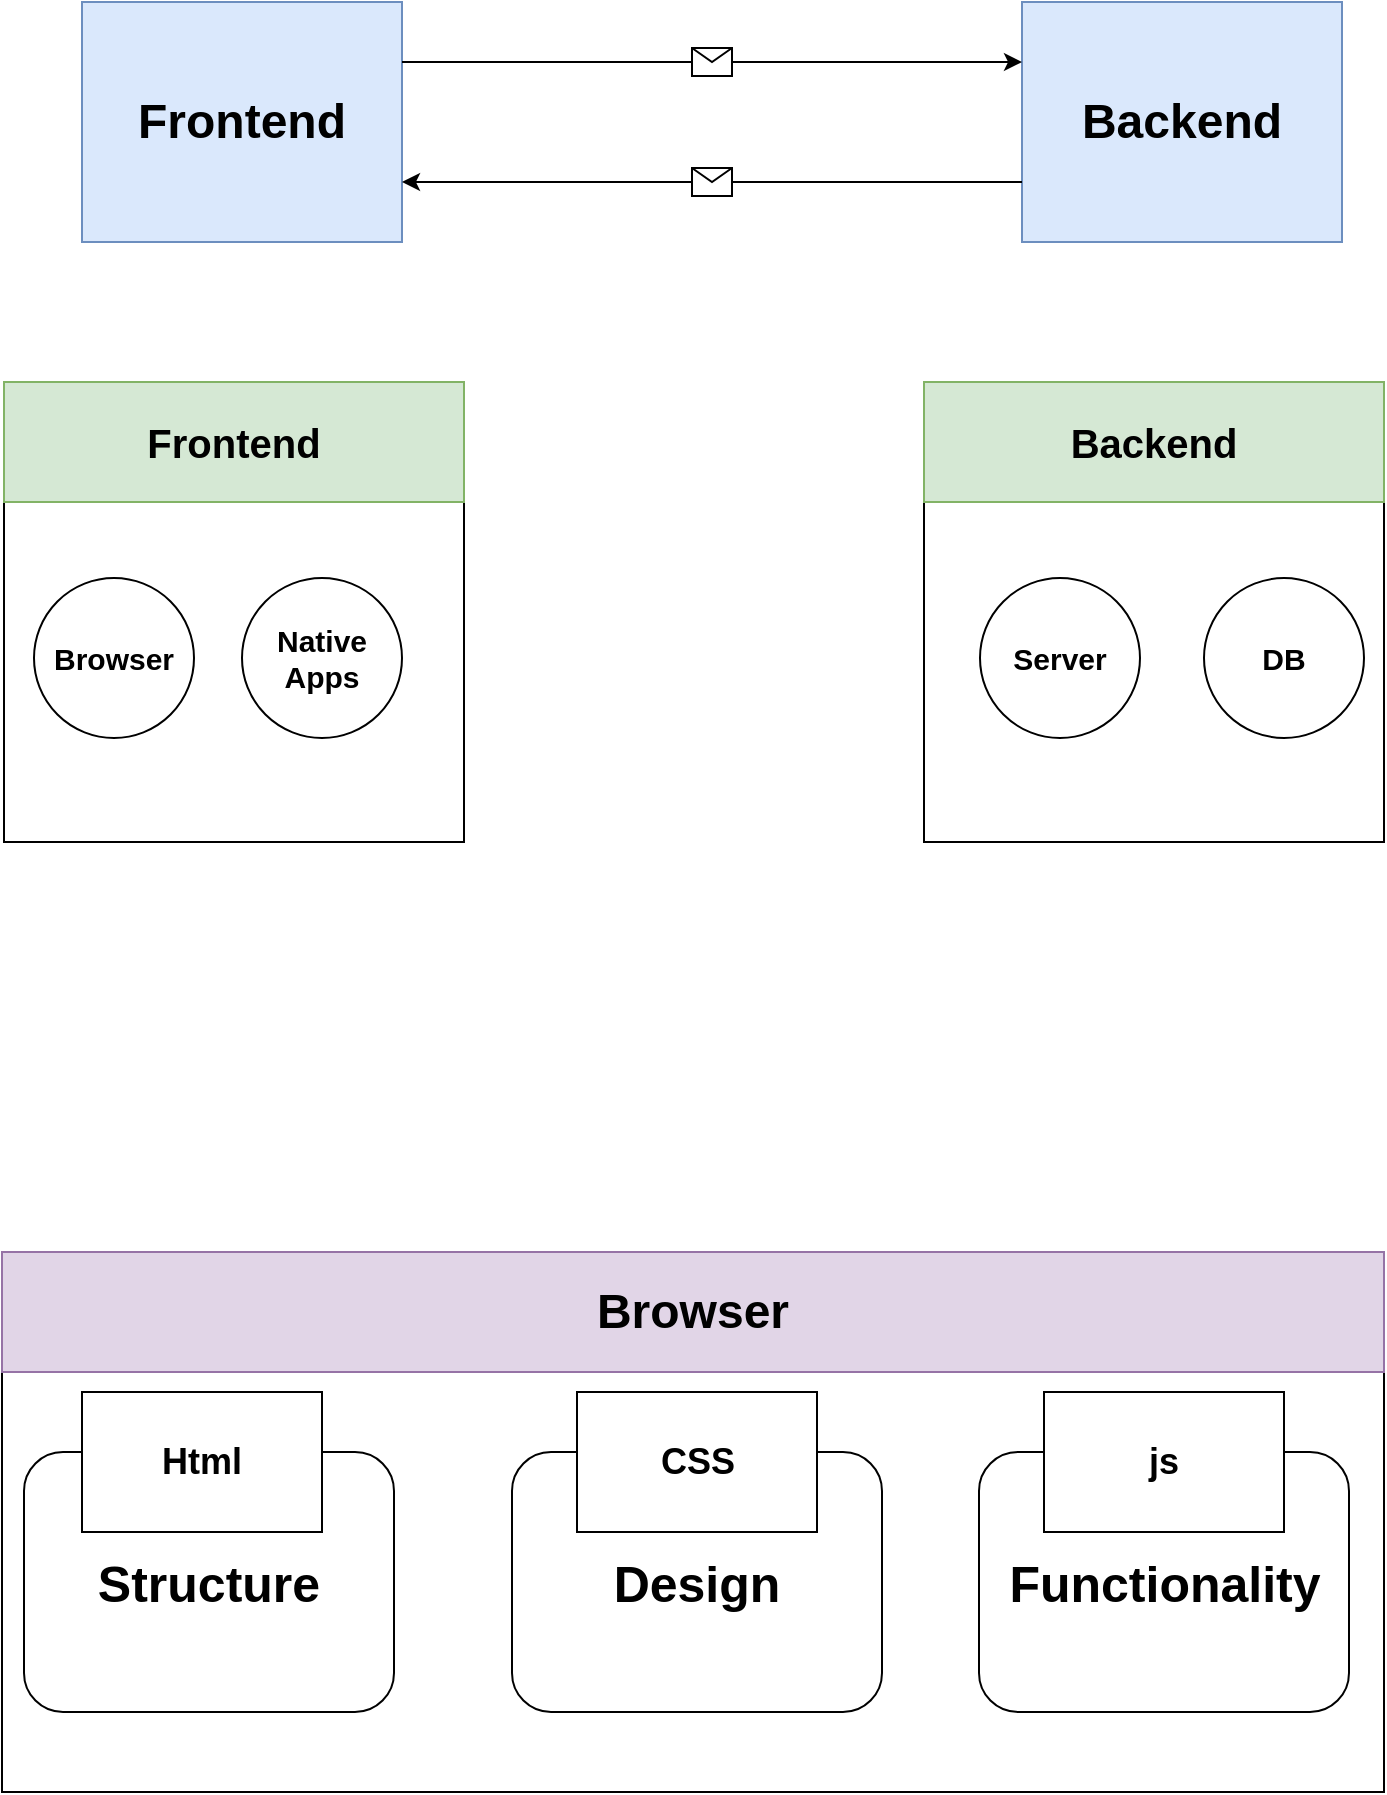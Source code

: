 <mxfile version="17.2.4" type="device" pages="3"><diagram id="GMhgrVNmOrOj6qQ5eGPo" name="basic-web"><mxGraphModel dx="1422" dy="762" grid="1" gridSize="10" guides="1" tooltips="1" connect="1" arrows="1" fold="1" page="1" pageScale="1" pageWidth="827" pageHeight="1169" math="0" shadow="0"><root><mxCell id="0"/><mxCell id="1" parent="0"/><mxCell id="tkMfuz7GDCWnp1PFeypy-1" value="&lt;font style=&quot;font-size: 24px&quot;&gt;&lt;b&gt;Backend&lt;/b&gt;&lt;/font&gt;" style="rounded=0;whiteSpace=wrap;html=1;fillColor=#dae8fc;strokeColor=#6c8ebf;" parent="1" vertex="1"><mxGeometry x="569" y="90" width="160" height="120" as="geometry"/></mxCell><mxCell id="tkMfuz7GDCWnp1PFeypy-2" value="&lt;font style=&quot;font-size: 24px&quot;&gt;&lt;b&gt;Frontend&lt;/b&gt;&lt;/font&gt;" style="rounded=0;whiteSpace=wrap;html=1;fillColor=#dae8fc;strokeColor=#6c8ebf;" parent="1" vertex="1"><mxGeometry x="99" y="90" width="160" height="120" as="geometry"/></mxCell><mxCell id="tkMfuz7GDCWnp1PFeypy-3" value="" style="endArrow=classic;html=1;exitX=1;exitY=0.25;exitDx=0;exitDy=0;entryX=0;entryY=0.25;entryDx=0;entryDy=0;" parent="1" source="tkMfuz7GDCWnp1PFeypy-2" target="tkMfuz7GDCWnp1PFeypy-1" edge="1"><mxGeometry relative="1" as="geometry"><mxPoint x="309" y="100" as="sourcePoint"/><mxPoint x="409" y="100" as="targetPoint"/></mxGeometry></mxCell><mxCell id="tkMfuz7GDCWnp1PFeypy-4" value="" style="shape=message;html=1;outlineConnect=0;" parent="tkMfuz7GDCWnp1PFeypy-3" vertex="1"><mxGeometry width="20" height="14" relative="1" as="geometry"><mxPoint x="-10" y="-7" as="offset"/></mxGeometry></mxCell><mxCell id="tkMfuz7GDCWnp1PFeypy-5" value="" style="endArrow=classic;html=1;entryX=1;entryY=0.75;entryDx=0;entryDy=0;exitX=0;exitY=0.75;exitDx=0;exitDy=0;" parent="1" source="tkMfuz7GDCWnp1PFeypy-1" target="tkMfuz7GDCWnp1PFeypy-2" edge="1"><mxGeometry relative="1" as="geometry"><mxPoint x="349" y="90" as="sourcePoint"/><mxPoint x="449" y="90" as="targetPoint"/></mxGeometry></mxCell><mxCell id="tkMfuz7GDCWnp1PFeypy-6" value="" style="shape=message;html=1;outlineConnect=0;" parent="tkMfuz7GDCWnp1PFeypy-5" vertex="1"><mxGeometry width="20" height="14" relative="1" as="geometry"><mxPoint x="-10" y="-7" as="offset"/></mxGeometry></mxCell><mxCell id="tkMfuz7GDCWnp1PFeypy-8" value="" style="whiteSpace=wrap;html=1;aspect=fixed;" parent="1" vertex="1"><mxGeometry x="60" y="280" width="230" height="230" as="geometry"/></mxCell><mxCell id="tkMfuz7GDCWnp1PFeypy-9" value="&lt;font style=&quot;font-size: 20px&quot;&gt;&lt;b&gt;Frontend&lt;/b&gt;&lt;/font&gt;" style="rounded=0;whiteSpace=wrap;html=1;fillColor=#d5e8d4;strokeColor=#82b366;" parent="1" vertex="1"><mxGeometry x="60" y="280" width="230" height="60" as="geometry"/></mxCell><mxCell id="tkMfuz7GDCWnp1PFeypy-10" value="&lt;font style=&quot;font-size: 15px&quot;&gt;&lt;b&gt;Browser&lt;/b&gt;&lt;/font&gt;" style="ellipse;whiteSpace=wrap;html=1;aspect=fixed;" parent="1" vertex="1"><mxGeometry x="75" y="378" width="80" height="80" as="geometry"/></mxCell><mxCell id="tkMfuz7GDCWnp1PFeypy-11" value="&lt;font style=&quot;font-size: 15px&quot;&gt;&lt;b&gt;Native Apps&lt;/b&gt;&lt;/font&gt;" style="ellipse;whiteSpace=wrap;html=1;aspect=fixed;" parent="1" vertex="1"><mxGeometry x="179" y="378" width="80" height="80" as="geometry"/></mxCell><mxCell id="tkMfuz7GDCWnp1PFeypy-12" value="" style="whiteSpace=wrap;html=1;aspect=fixed;" parent="1" vertex="1"><mxGeometry x="520" y="280" width="230" height="230" as="geometry"/></mxCell><mxCell id="tkMfuz7GDCWnp1PFeypy-13" value="&lt;font style=&quot;font-size: 20px&quot;&gt;&lt;b&gt;Backend&lt;/b&gt;&lt;/font&gt;" style="rounded=0;whiteSpace=wrap;html=1;fillColor=#d5e8d4;strokeColor=#82b366;" parent="1" vertex="1"><mxGeometry x="520" y="280" width="230" height="60" as="geometry"/></mxCell><mxCell id="tkMfuz7GDCWnp1PFeypy-14" value="&lt;font style=&quot;font-size: 15px&quot;&gt;&lt;b&gt;Server&lt;/b&gt;&lt;/font&gt;" style="ellipse;whiteSpace=wrap;html=1;aspect=fixed;" parent="1" vertex="1"><mxGeometry x="548" y="378" width="80" height="80" as="geometry"/></mxCell><mxCell id="tkMfuz7GDCWnp1PFeypy-15" value="&lt;font style=&quot;font-size: 15px&quot;&gt;&lt;b&gt;DB&lt;/b&gt;&lt;/font&gt;" style="ellipse;whiteSpace=wrap;html=1;aspect=fixed;" parent="1" vertex="1"><mxGeometry x="660" y="378" width="80" height="80" as="geometry"/></mxCell><mxCell id="tkMfuz7GDCWnp1PFeypy-16" value="" style="rounded=0;whiteSpace=wrap;html=1;" parent="1" vertex="1"><mxGeometry x="59" y="715" width="691" height="270" as="geometry"/></mxCell><mxCell id="tkMfuz7GDCWnp1PFeypy-17" value="&lt;font style=&quot;font-size: 24px&quot;&gt;&lt;b&gt;Browser&lt;/b&gt;&lt;/font&gt;" style="rounded=0;whiteSpace=wrap;html=1;fillColor=#e1d5e7;strokeColor=#9673a6;" parent="1" vertex="1"><mxGeometry x="59" y="715" width="691" height="60" as="geometry"/></mxCell><mxCell id="tkMfuz7GDCWnp1PFeypy-18" value="&lt;font size=&quot;1&quot;&gt;&lt;b style=&quot;font-size: 25px&quot;&gt;Structure&lt;/b&gt;&lt;/font&gt;" style="rounded=1;whiteSpace=wrap;html=1;" parent="1" vertex="1"><mxGeometry x="70" y="815" width="185" height="130" as="geometry"/></mxCell><mxCell id="tkMfuz7GDCWnp1PFeypy-19" value="&lt;b style=&quot;font-size: 25px&quot;&gt;Design&lt;/b&gt;" style="rounded=1;whiteSpace=wrap;html=1;" parent="1" vertex="1"><mxGeometry x="314" y="815" width="185" height="130" as="geometry"/></mxCell><mxCell id="tkMfuz7GDCWnp1PFeypy-20" value="&lt;font style=&quot;font-size: 25px&quot;&gt;&lt;b&gt;Functionality&lt;/b&gt;&lt;/font&gt;" style="rounded=1;whiteSpace=wrap;html=1;" parent="1" vertex="1"><mxGeometry x="547.5" y="815" width="185" height="130" as="geometry"/></mxCell><mxCell id="tkMfuz7GDCWnp1PFeypy-21" value="&lt;font size=&quot;1&quot;&gt;&lt;b style=&quot;font-size: 18px&quot;&gt;Html&lt;/b&gt;&lt;/font&gt;" style="rounded=0;whiteSpace=wrap;html=1;" parent="1" vertex="1"><mxGeometry x="99" y="785" width="120" height="70" as="geometry"/></mxCell><mxCell id="tkMfuz7GDCWnp1PFeypy-22" value="&lt;font size=&quot;1&quot;&gt;&lt;b style=&quot;font-size: 18px&quot;&gt;CSS&lt;/b&gt;&lt;/font&gt;" style="rounded=0;whiteSpace=wrap;html=1;" parent="1" vertex="1"><mxGeometry x="346.5" y="785" width="120" height="70" as="geometry"/></mxCell><mxCell id="tkMfuz7GDCWnp1PFeypy-23" value="&lt;font style=&quot;font-size: 18px&quot;&gt;&lt;b&gt;js&lt;/b&gt;&lt;/font&gt;" style="rounded=0;whiteSpace=wrap;html=1;" parent="1" vertex="1"><mxGeometry x="580" y="785" width="120" height="70" as="geometry"/></mxCell></root></mxGraphModel></diagram><diagram id="OmiAlilqlOqkgxDOGH0F" name="css selectors"><mxGraphModel dx="1422" dy="762" grid="1" gridSize="10" guides="1" tooltips="1" connect="1" arrows="1" fold="1" page="1" pageScale="1" pageWidth="827" pageHeight="1169" math="0" shadow="0"><root><mxCell id="0"/><mxCell id="1" parent="0"/><mxCell id="qujNHqvDcfvkZwU3bXPZ-21" value="" style="group" vertex="1" connectable="0" parent="1"><mxGeometry x="134" y="90" width="560" height="220" as="geometry"/></mxCell><mxCell id="qujNHqvDcfvkZwU3bXPZ-11" value="" style="group" vertex="1" connectable="0" parent="qujNHqvDcfvkZwU3bXPZ-21"><mxGeometry width="160" height="220" as="geometry"/></mxCell><mxCell id="qujNHqvDcfvkZwU3bXPZ-4" value="" style="group" vertex="1" connectable="0" parent="qujNHqvDcfvkZwU3bXPZ-11"><mxGeometry y="40" width="160" height="180" as="geometry"/></mxCell><mxCell id="qujNHqvDcfvkZwU3bXPZ-1" value="&lt;font style=&quot;font-size: 19px;&quot;&gt;button&lt;/font&gt;" style="rounded=0;whiteSpace=wrap;html=1;fillColor=#dae8fc;strokeColor=#6c8ebf;fontStyle=1;fontSize=19;" vertex="1" parent="qujNHqvDcfvkZwU3bXPZ-4"><mxGeometry width="160" height="60" as="geometry"/></mxCell><mxCell id="qujNHqvDcfvkZwU3bXPZ-2" value="&lt;span style=&quot;font-size: 19px;&quot;&gt;.class-name&lt;/span&gt;" style="rounded=0;whiteSpace=wrap;html=1;fillColor=#dae8fc;strokeColor=#6c8ebf;fontStyle=1;fontSize=19;" vertex="1" parent="qujNHqvDcfvkZwU3bXPZ-4"><mxGeometry y="60" width="160" height="60" as="geometry"/></mxCell><mxCell id="qujNHqvDcfvkZwU3bXPZ-3" value="&lt;span style=&quot;font-size: 19px;&quot;&gt;#id-name&lt;/span&gt;" style="rounded=0;whiteSpace=wrap;html=1;fillColor=#dae8fc;strokeColor=#6c8ebf;fontStyle=1;fontSize=19;" vertex="1" parent="qujNHqvDcfvkZwU3bXPZ-4"><mxGeometry y="120" width="160" height="60" as="geometry"/></mxCell><mxCell id="qujNHqvDcfvkZwU3bXPZ-5" value="&lt;font style=&quot;font-size: 23px&quot;&gt;CSS Selector&lt;/font&gt;" style="text;html=1;strokeColor=none;fillColor=none;align=center;verticalAlign=middle;whiteSpace=wrap;rounded=0;" vertex="1" parent="qujNHqvDcfvkZwU3bXPZ-11"><mxGeometry x="10" width="150" height="30" as="geometry"/></mxCell><mxCell id="qujNHqvDcfvkZwU3bXPZ-12" value="" style="group" vertex="1" connectable="0" parent="qujNHqvDcfvkZwU3bXPZ-21"><mxGeometry x="400" width="160" height="220" as="geometry"/></mxCell><mxCell id="qujNHqvDcfvkZwU3bXPZ-13" value="" style="group" vertex="1" connectable="0" parent="qujNHqvDcfvkZwU3bXPZ-12"><mxGeometry y="40" width="160" height="180" as="geometry"/></mxCell><mxCell id="qujNHqvDcfvkZwU3bXPZ-14" value="&lt;span style=&quot;font-size: 16px;&quot;&gt;button&lt;/span&gt;" style="rounded=0;whiteSpace=wrap;html=1;fontSize=16;fontStyle=1;fillColor=#f5f5f5;strokeColor=#666666;fontColor=#333333;" vertex="1" parent="qujNHqvDcfvkZwU3bXPZ-13"><mxGeometry width="160" height="60" as="geometry"/></mxCell><mxCell id="qujNHqvDcfvkZwU3bXPZ-15" value="&lt;span style=&quot;font-size: 16px;&quot;&gt;class=&quot;class-name&quot;&lt;/span&gt;" style="rounded=0;whiteSpace=wrap;html=1;fontSize=16;fontStyle=1;fillColor=#f5f5f5;strokeColor=#666666;fontColor=#333333;" vertex="1" parent="qujNHqvDcfvkZwU3bXPZ-13"><mxGeometry y="60" width="160" height="60" as="geometry"/></mxCell><mxCell id="qujNHqvDcfvkZwU3bXPZ-16" value="&lt;span style=&quot;font-size: 16px;&quot;&gt;id=&quot;id-name&quot;&lt;/span&gt;" style="rounded=0;whiteSpace=wrap;html=1;fontSize=16;fontStyle=1;fillColor=#f5f5f5;strokeColor=#666666;fontColor=#333333;" vertex="1" parent="qujNHqvDcfvkZwU3bXPZ-13"><mxGeometry y="120" width="160" height="60" as="geometry"/></mxCell><mxCell id="qujNHqvDcfvkZwU3bXPZ-17" value="&lt;font style=&quot;font-size: 23px&quot;&gt;HTML&lt;/font&gt;" style="text;html=1;strokeColor=none;fillColor=none;align=center;verticalAlign=middle;whiteSpace=wrap;rounded=0;" vertex="1" parent="qujNHqvDcfvkZwU3bXPZ-12"><mxGeometry x="50" width="60" height="30" as="geometry"/></mxCell><mxCell id="qujNHqvDcfvkZwU3bXPZ-18" style="edgeStyle=orthogonalEdgeStyle;rounded=0;orthogonalLoop=1;jettySize=auto;html=1;fontSize=23;" edge="1" parent="qujNHqvDcfvkZwU3bXPZ-21" source="qujNHqvDcfvkZwU3bXPZ-1" target="qujNHqvDcfvkZwU3bXPZ-14"><mxGeometry relative="1" as="geometry"/></mxCell><mxCell id="qujNHqvDcfvkZwU3bXPZ-19" style="edgeStyle=orthogonalEdgeStyle;rounded=0;orthogonalLoop=1;jettySize=auto;html=1;fontSize=23;" edge="1" parent="qujNHqvDcfvkZwU3bXPZ-21" source="qujNHqvDcfvkZwU3bXPZ-2" target="qujNHqvDcfvkZwU3bXPZ-15"><mxGeometry relative="1" as="geometry"/></mxCell><mxCell id="qujNHqvDcfvkZwU3bXPZ-20" style="edgeStyle=orthogonalEdgeStyle;rounded=0;orthogonalLoop=1;jettySize=auto;html=1;entryX=0;entryY=0.5;entryDx=0;entryDy=0;fontSize=23;" edge="1" parent="qujNHqvDcfvkZwU3bXPZ-21" source="qujNHqvDcfvkZwU3bXPZ-3" target="qujNHqvDcfvkZwU3bXPZ-16"><mxGeometry relative="1" as="geometry"/></mxCell><mxCell id="qujNHqvDcfvkZwU3bXPZ-22" value="Element" style="text;html=1;strokeColor=none;fillColor=none;align=center;verticalAlign=middle;whiteSpace=wrap;rounded=0;fontSize=18;fontStyle=1" vertex="1" parent="qujNHqvDcfvkZwU3bXPZ-21"><mxGeometry x="236" y="40" width="60" height="30" as="geometry"/></mxCell><mxCell id="qujNHqvDcfvkZwU3bXPZ-26" value="Id" style="text;html=1;strokeColor=none;fillColor=none;align=center;verticalAlign=middle;whiteSpace=wrap;rounded=0;fontSize=18;fontStyle=1" vertex="1" parent="qujNHqvDcfvkZwU3bXPZ-21"><mxGeometry x="236" y="160" width="60" height="30" as="geometry"/></mxCell><mxCell id="qujNHqvDcfvkZwU3bXPZ-23" value="Class" style="text;html=1;strokeColor=none;fillColor=none;align=center;verticalAlign=middle;whiteSpace=wrap;rounded=0;fontSize=18;fontStyle=1" vertex="1" parent="1"><mxGeometry x="371" y="195" width="60" height="30" as="geometry"/></mxCell><mxCell id="qujNHqvDcfvkZwU3bXPZ-28" value="" style="group" vertex="1" connectable="0" parent="1"><mxGeometry x="540" y="508" width="160" height="220" as="geometry"/></mxCell><mxCell id="qujNHqvDcfvkZwU3bXPZ-29" value="" style="group;fillColor=#f5f5f5;strokeColor=#666666;fontColor=#333333;" vertex="1" connectable="0" parent="qujNHqvDcfvkZwU3bXPZ-28"><mxGeometry y="40" width="160" height="180" as="geometry"/></mxCell><mxCell id="qujNHqvDcfvkZwU3bXPZ-30" value="&lt;font style=&quot;font-size: 19px&quot;&gt;Id&lt;/font&gt;" style="rounded=0;whiteSpace=wrap;html=1;fillColor=#f8cecc;strokeColor=#b85450;fontStyle=1;fontSize=19;" vertex="1" parent="qujNHqvDcfvkZwU3bXPZ-29"><mxGeometry width="160" height="60" as="geometry"/></mxCell><mxCell id="qujNHqvDcfvkZwU3bXPZ-31" value="&lt;span style=&quot;font-size: 19px&quot;&gt;Class&lt;/span&gt;" style="rounded=0;whiteSpace=wrap;html=1;fillColor=#d5e8d4;strokeColor=#82b366;fontStyle=1;fontSize=19;" vertex="1" parent="qujNHqvDcfvkZwU3bXPZ-29"><mxGeometry y="60" width="160" height="60" as="geometry"/></mxCell><mxCell id="qujNHqvDcfvkZwU3bXPZ-32" value="Element" style="rounded=0;whiteSpace=wrap;html=1;fillColor=#f5f5f5;strokeColor=#666666;fontStyle=1;fontSize=19;fontColor=#333333;" vertex="1" parent="qujNHqvDcfvkZwU3bXPZ-29"><mxGeometry y="120" width="160" height="60" as="geometry"/></mxCell><mxCell id="qujNHqvDcfvkZwU3bXPZ-33" value="&lt;div style=&quot;text-align: left&quot;&gt;&lt;font color=&quot;#202124&quot; face=&quot;google sans, arial, sans-serif&quot;&gt;&lt;span style=&quot;font-size: 28px ; background-color: rgb(255 , 255 , 255)&quot;&gt;Types&lt;/span&gt;&lt;/font&gt;&lt;/div&gt;" style="text;html=1;strokeColor=none;fillColor=none;align=center;verticalAlign=middle;whiteSpace=wrap;rounded=0;" vertex="1" parent="qujNHqvDcfvkZwU3bXPZ-28"><mxGeometry x="10" width="150" height="30" as="geometry"/></mxCell><mxCell id="qujNHqvDcfvkZwU3bXPZ-38" value="" style="group" vertex="1" connectable="0" parent="1"><mxGeometry x="134" y="508" width="160" height="220" as="geometry"/></mxCell><mxCell id="qujNHqvDcfvkZwU3bXPZ-39" value="" style="group;fillColor=#f5f5f5;strokeColor=#666666;fontColor=#333333;" vertex="1" connectable="0" parent="qujNHqvDcfvkZwU3bXPZ-38"><mxGeometry y="40" width="160" height="180" as="geometry"/></mxCell><mxCell id="qujNHqvDcfvkZwU3bXPZ-40" value="1" style="rounded=0;whiteSpace=wrap;html=1;fillColor=#f8cecc;strokeColor=#b85450;fontStyle=1;fontSize=19;" vertex="1" parent="qujNHqvDcfvkZwU3bXPZ-39"><mxGeometry width="160" height="60" as="geometry"/></mxCell><mxCell id="qujNHqvDcfvkZwU3bXPZ-41" value="&lt;span style=&quot;font-size: 19px&quot;&gt;2&lt;/span&gt;" style="rounded=0;whiteSpace=wrap;html=1;fillColor=#d5e8d4;strokeColor=#82b366;fontStyle=1;fontSize=19;" vertex="1" parent="qujNHqvDcfvkZwU3bXPZ-39"><mxGeometry y="60" width="160" height="60" as="geometry"/></mxCell><mxCell id="qujNHqvDcfvkZwU3bXPZ-42" value="3" style="rounded=0;whiteSpace=wrap;html=1;fillColor=#f5f5f5;strokeColor=#666666;fontStyle=1;fontSize=19;fontColor=#333333;" vertex="1" parent="qujNHqvDcfvkZwU3bXPZ-39"><mxGeometry y="120" width="160" height="60" as="geometry"/></mxCell><mxCell id="qujNHqvDcfvkZwU3bXPZ-43" value="&lt;div style=&quot;text-align: left&quot;&gt;&lt;span style=&quot;color: rgb(32 , 33 , 36) ; font-family: &amp;#34;google sans&amp;#34; , &amp;#34;arial&amp;#34; , sans-serif ; font-size: 28px ; background-color: rgb(255 , 255 , 255)&quot;&gt;Priority&lt;/span&gt;&lt;br&gt;&lt;/div&gt;" style="text;html=1;strokeColor=none;fillColor=none;align=center;verticalAlign=middle;whiteSpace=wrap;rounded=0;" vertex="1" parent="qujNHqvDcfvkZwU3bXPZ-38"><mxGeometry x="10" width="150" height="30" as="geometry"/></mxCell><mxCell id="qujNHqvDcfvkZwU3bXPZ-44" style="edgeStyle=orthogonalEdgeStyle;rounded=0;orthogonalLoop=1;jettySize=auto;html=1;fontSize=18;" edge="1" parent="1" source="qujNHqvDcfvkZwU3bXPZ-40" target="qujNHqvDcfvkZwU3bXPZ-30"><mxGeometry relative="1" as="geometry"/></mxCell><mxCell id="qujNHqvDcfvkZwU3bXPZ-45" style="edgeStyle=orthogonalEdgeStyle;rounded=0;orthogonalLoop=1;jettySize=auto;html=1;fontSize=18;" edge="1" parent="1" source="qujNHqvDcfvkZwU3bXPZ-41" target="qujNHqvDcfvkZwU3bXPZ-31"><mxGeometry relative="1" as="geometry"/></mxCell><mxCell id="qujNHqvDcfvkZwU3bXPZ-46" style="edgeStyle=orthogonalEdgeStyle;rounded=0;orthogonalLoop=1;jettySize=auto;html=1;fontSize=18;" edge="1" parent="1" source="qujNHqvDcfvkZwU3bXPZ-42" target="qujNHqvDcfvkZwU3bXPZ-32"><mxGeometry relative="1" as="geometry"/></mxCell><mxCell id="qujNHqvDcfvkZwU3bXPZ-47" value="In general the more specific selector is the priority is higher" style="shape=callout;whiteSpace=wrap;html=1;perimeter=calloutPerimeter;fontSize=18;" vertex="1" parent="1"><mxGeometry x="40" y="420" width="510" height="80" as="geometry"/></mxCell></root></mxGraphModel></diagram><diagram id="qy7BFphAVmO82DniyVGU" name="Mvc"><mxGraphModel dx="1422" dy="762" grid="1" gridSize="10" guides="1" tooltips="1" connect="1" arrows="1" fold="1" page="1" pageScale="1" pageWidth="827" pageHeight="1169" math="0" shadow="0"><root><mxCell id="0"/><mxCell id="1" parent="0"/><mxCell id="QfmCt0JpnxU_IlRLhntf-3" value="" style="edgeStyle=orthogonalEdgeStyle;rounded=0;orthogonalLoop=1;jettySize=auto;html=1;fontSize=18;" edge="1" parent="1" source="QfmCt0JpnxU_IlRLhntf-1" target="QfmCt0JpnxU_IlRLhntf-2"><mxGeometry relative="1" as="geometry"/></mxCell><mxCell id="QfmCt0JpnxU_IlRLhntf-5" value="" style="edgeStyle=orthogonalEdgeStyle;rounded=0;orthogonalLoop=1;jettySize=auto;html=1;fontSize=18;" edge="1" parent="1" source="QfmCt0JpnxU_IlRLhntf-1" target="QfmCt0JpnxU_IlRLhntf-4"><mxGeometry relative="1" as="geometry"/></mxCell><mxCell id="QfmCt0JpnxU_IlRLhntf-1" value="Controller" style="ellipse;whiteSpace=wrap;html=1;fontSize=18;fillColor=#d5e8d4;strokeColor=#82b366;fontStyle=1" vertex="1" parent="1"><mxGeometry x="370" y="100" width="120" height="110" as="geometry"/></mxCell><mxCell id="QfmCt0JpnxU_IlRLhntf-2" value="Model" style="ellipse;whiteSpace=wrap;html=1;fontSize=18;fillColor=#fff2cc;strokeColor=#d6b656;fontStyle=1" vertex="1" parent="1"><mxGeometry x="620" y="350" width="120" height="110" as="geometry"/></mxCell><mxCell id="QfmCt0JpnxU_IlRLhntf-4" value="View" style="ellipse;whiteSpace=wrap;html=1;fontSize=18;fillColor=#dae8fc;strokeColor=#6c8ebf;fontStyle=1" vertex="1" parent="1"><mxGeometry x="140" y="350" width="120" height="110" as="geometry"/></mxCell><mxCell id="QfmCt0JpnxU_IlRLhntf-7" value="" style="edgeStyle=orthogonalEdgeStyle;rounded=0;orthogonalLoop=1;jettySize=auto;html=1;fontSize=18;" edge="1" parent="1" source="QfmCt0JpnxU_IlRLhntf-6" target="QfmCt0JpnxU_IlRLhntf-4"><mxGeometry relative="1" as="geometry"/></mxCell><mxCell id="QfmCt0JpnxU_IlRLhntf-6" value="" style="outlineConnect=0;dashed=0;verticalLabelPosition=bottom;verticalAlign=top;align=center;html=1;shape=mxgraph.aws3.user;fillColor=#D2D3D3;gradientColor=none;fontSize=18;" vertex="1" parent="1"><mxGeometry x="170" y="510" width="60" height="63" as="geometry"/></mxCell><mxCell id="QfmCt0JpnxU_IlRLhntf-12" value="" style="edgeStyle=orthogonalEdgeStyle;rounded=0;orthogonalLoop=1;jettySize=auto;html=1;fontSize=18;" edge="1" parent="1" source="QfmCt0JpnxU_IlRLhntf-8" target="QfmCt0JpnxU_IlRLhntf-11"><mxGeometry relative="1" as="geometry"/></mxCell><mxCell id="QfmCt0JpnxU_IlRLhntf-8" value="Model" style="rounded=1;whiteSpace=wrap;html=1;fontSize=18;fillColor=#fff2cc;strokeColor=#d6b656;fontStyle=1" vertex="1" parent="1"><mxGeometry x="140" y="710" width="120" height="60" as="geometry"/></mxCell><mxCell id="QfmCt0JpnxU_IlRLhntf-11" value="&lt;span style=&quot;color: rgb(32 , 33 , 36) ; font-family: &amp;#34;arial&amp;#34; , sans-serif ; text-align: right ; background-color: rgb(255 , 255 , 255)&quot;&gt;&lt;font style=&quot;font-size: 20px&quot;&gt;&lt;b&gt;Business logic&lt;/b&gt;&lt;/font&gt;&lt;/span&gt;" style="whiteSpace=wrap;html=1;fontSize=18;rounded=1;" vertex="1" parent="1"><mxGeometry x="390" y="710" width="300" height="60" as="geometry"/></mxCell><mxCell id="QfmCt0JpnxU_IlRLhntf-13" value="" style="edgeStyle=orthogonalEdgeStyle;rounded=0;orthogonalLoop=1;jettySize=auto;html=1;fontSize=18;" edge="1" parent="1" source="QfmCt0JpnxU_IlRLhntf-14" target="QfmCt0JpnxU_IlRLhntf-15"><mxGeometry relative="1" as="geometry"/></mxCell><mxCell id="QfmCt0JpnxU_IlRLhntf-14" value="Controller" style="rounded=1;whiteSpace=wrap;html=1;fontSize=18;fillColor=#d5e8d4;strokeColor=#82b366;fontStyle=1" vertex="1" parent="1"><mxGeometry x="140" y="819" width="120" height="60" as="geometry"/></mxCell><mxCell id="QfmCt0JpnxU_IlRLhntf-15" value="&lt;span style=&quot;color: rgb(32 , 33 , 36) ; font-family: &amp;#34;arial&amp;#34; , sans-serif ; text-align: right ; background-color: rgb(255 , 255 , 255)&quot;&gt;&lt;b&gt;&lt;font style=&quot;font-size: 17px&quot;&gt;Separation between the software's business logic and display&lt;/font&gt;&lt;/b&gt;&lt;/span&gt;" style="whiteSpace=wrap;html=1;fontSize=18;rounded=1;" vertex="1" parent="1"><mxGeometry x="390" y="819" width="300" height="60" as="geometry"/></mxCell><mxCell id="QfmCt0JpnxU_IlRLhntf-16" value="" style="edgeStyle=orthogonalEdgeStyle;rounded=0;orthogonalLoop=1;jettySize=auto;html=1;fontSize=18;" edge="1" parent="1" source="QfmCt0JpnxU_IlRLhntf-17" target="QfmCt0JpnxU_IlRLhntf-18"><mxGeometry relative="1" as="geometry"/></mxCell><mxCell id="QfmCt0JpnxU_IlRLhntf-17" value="View" style="rounded=1;whiteSpace=wrap;html=1;fontSize=18;fillColor=#dae8fc;strokeColor=#6c8ebf;fontStyle=1" vertex="1" parent="1"><mxGeometry x="140" y="920" width="120" height="60" as="geometry"/></mxCell><mxCell id="QfmCt0JpnxU_IlRLhntf-18" value="&lt;div style=&quot;text-align: right&quot;&gt;&lt;font color=&quot;#202124&quot; face=&quot;arial, sans-serif&quot;&gt;&lt;span style=&quot;font-size: 17px ; background-color: rgb(255 , 255 , 255)&quot;&gt;&lt;b&gt;UI&lt;/b&gt;&lt;/span&gt;&lt;/font&gt;&lt;/div&gt;" style="whiteSpace=wrap;html=1;fontSize=18;rounded=1;" vertex="1" parent="1"><mxGeometry x="390" y="920" width="300" height="60" as="geometry"/></mxCell></root></mxGraphModel></diagram></mxfile>